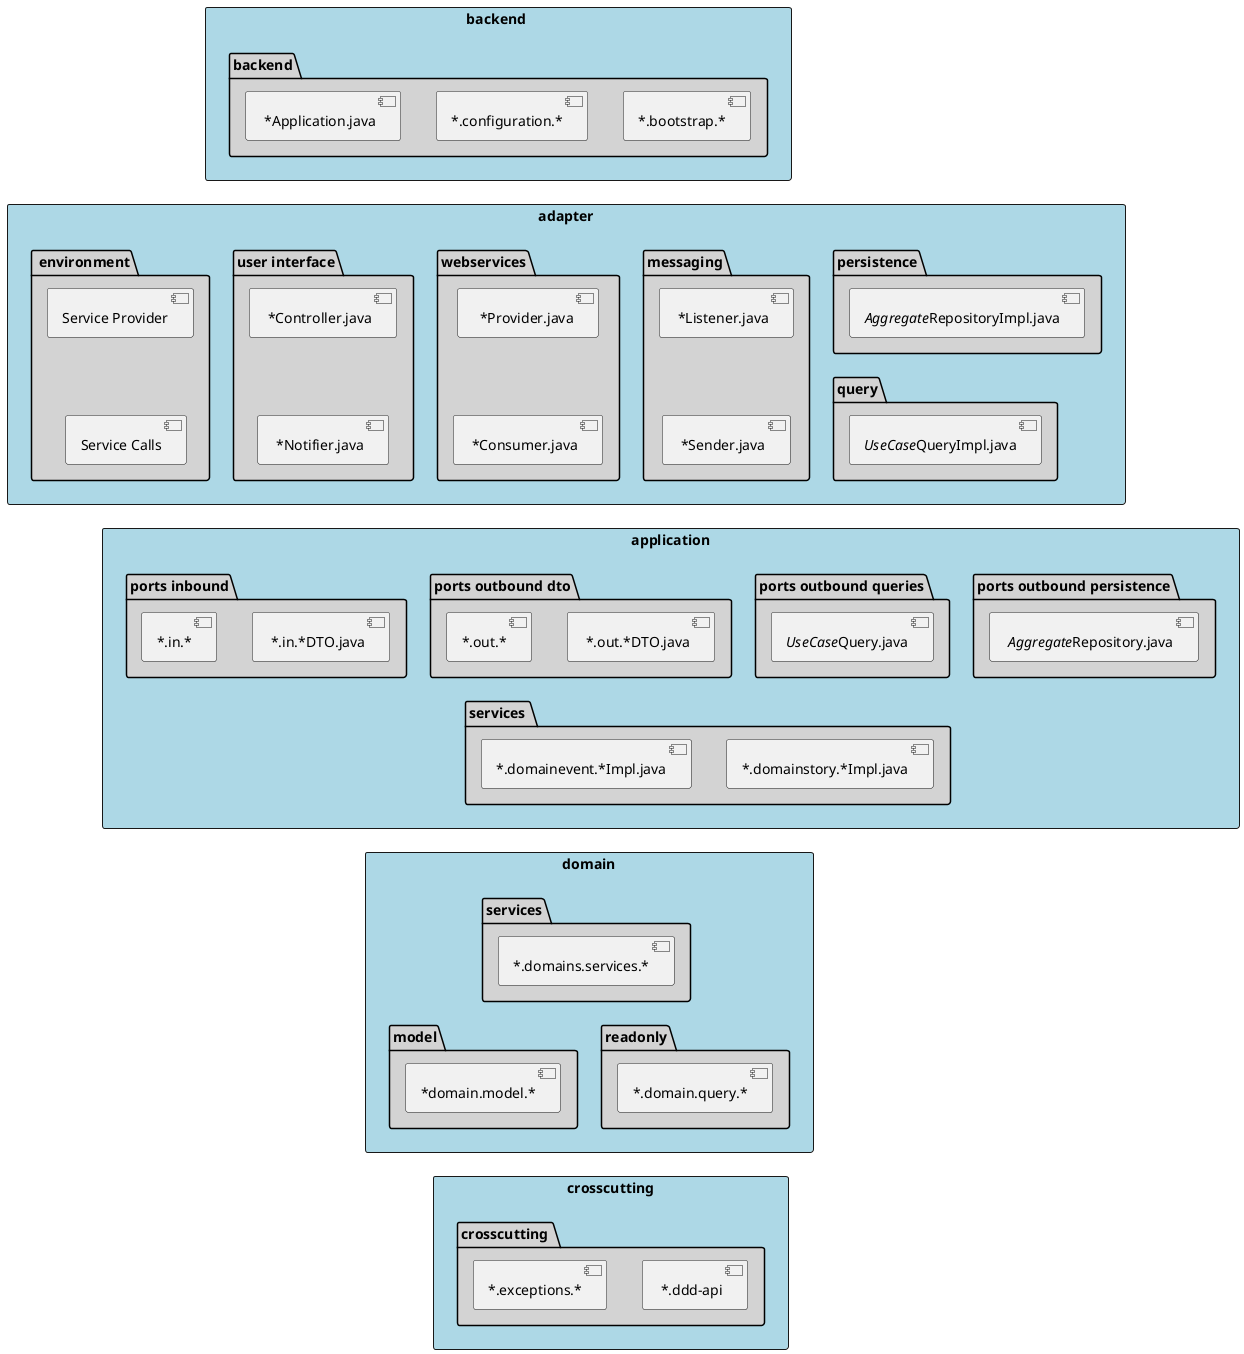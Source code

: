 @startuml
top to bottom direction

rectangle "crosscutting" #LightBlue {
    package "crosscutting " #LightGrey {
        [ *.ddd-api]
        [*.exceptions.*]
    }
}

rectangle "domain" #LightBlue {

    package "model" #LightGrey {
        [*domain.model.*]
    }
    package "readonly" #LightGrey{
        [*.domain.query.*]
    }
    package "services" #LightGrey {
        [*.domains.services.*]
    }
    }
     
rectangle "application" #LightBlue {
    package "services " #LightGrey {
        [*.domainstory.*Impl.java] 
        [*.domainevent.*Impl.java]
      }
    package "ports outbound persistence" #LightGrey {
        [ //Aggregate//Repository.java]
    }
    package "ports outbound queries" #LightGrey {
        [//UseCase//Query.java]
    }
    package "ports outbound dto" #LightGrey {
        [ *.out.*DTO.java] 
        [*.out.*]
    }
    package "ports inbound" #LightGrey {
        [ *.in.*DTO.java]
        [*.in.*]
    }
}

rectangle "adapter" #LightBlue {
    package "persistence" #LightGrey {
        [//Aggregate//RepositoryImpl.java]
    }
    package "messaging" #LightGrey {
        [ *Listener.java] 
        [ *Sender.java]
        [ *Listener.java]-[hidden]-[ *Sender.java]
    }
    package "webservices" #LightGrey  {
        [  *Provider.java]
        [ *Consumer.java]
        [  *Provider.java]-[hidden]-[ *Consumer.java]
    }
    package "user interface" #LightGrey {
        [ *Controller.java]
        [ *Notifier.java]
        [ *Controller.java]-[hidden]-[ *Notifier.java]
    }
    package " environment" #LightGrey {
        [Service Provider]
        [Service Calls]
        [Service Provider]-[hidden]-[Service Calls]
    }
    package "query" #LightGrey {
        [//UseCase//QueryImpl.java]
    }
}

rectangle "backend " #LightBlue {
    package "backend" #LightGrey {
        [*.bootstrap.*]
        [*.configuration.*]
        [ *Application.java]
    }

' ***********************
' layout
' ***********************

' layer domain - crosscutting
        [*.domain.query.*]-[hidden]-[ *.ddd-api]

' domain services above query results
        [*.domains.services.*]-[hidden]->[*.domain.query.*]
        [*.domains.services.*]-[hidden]->[*domain.model.*]

' layer application - domain
        [*.domainevent.*Impl.java]-[hidden]->[*.domains.services.*]

' ports aggregates level with ports dto
        [ //Aggregate//Repository.java]-[hidden]->[*.domainevent.*Impl.java]
        [//UseCase//Query.java]-[hidden]->[*.domainevent.*Impl.java]
        [ *.in.*DTO.java]-[hidden]->[*.domainevent.*Impl.java]

' layer application

        [//Aggregate//RepositoryImpl.java]-[hidden]-[ //Aggregate//Repository.java]
        [//UseCase//QueryImpl.java]-[hidden]-[//UseCase//Query.java]
        [*.in.*]-[hidden]-[*.domainevent.*Impl.java]

' layer adapter application
        [Service Calls]-[hidden]-[*.in.*]

' layer adapter
         [//Aggregate//RepositoryImpl.java]-[hidden]-[//UseCase//QueryImpl.java]

' layer deployment - adapter
        [ *Application.java]-[hidden]-[ *Controller.java]

@enduml